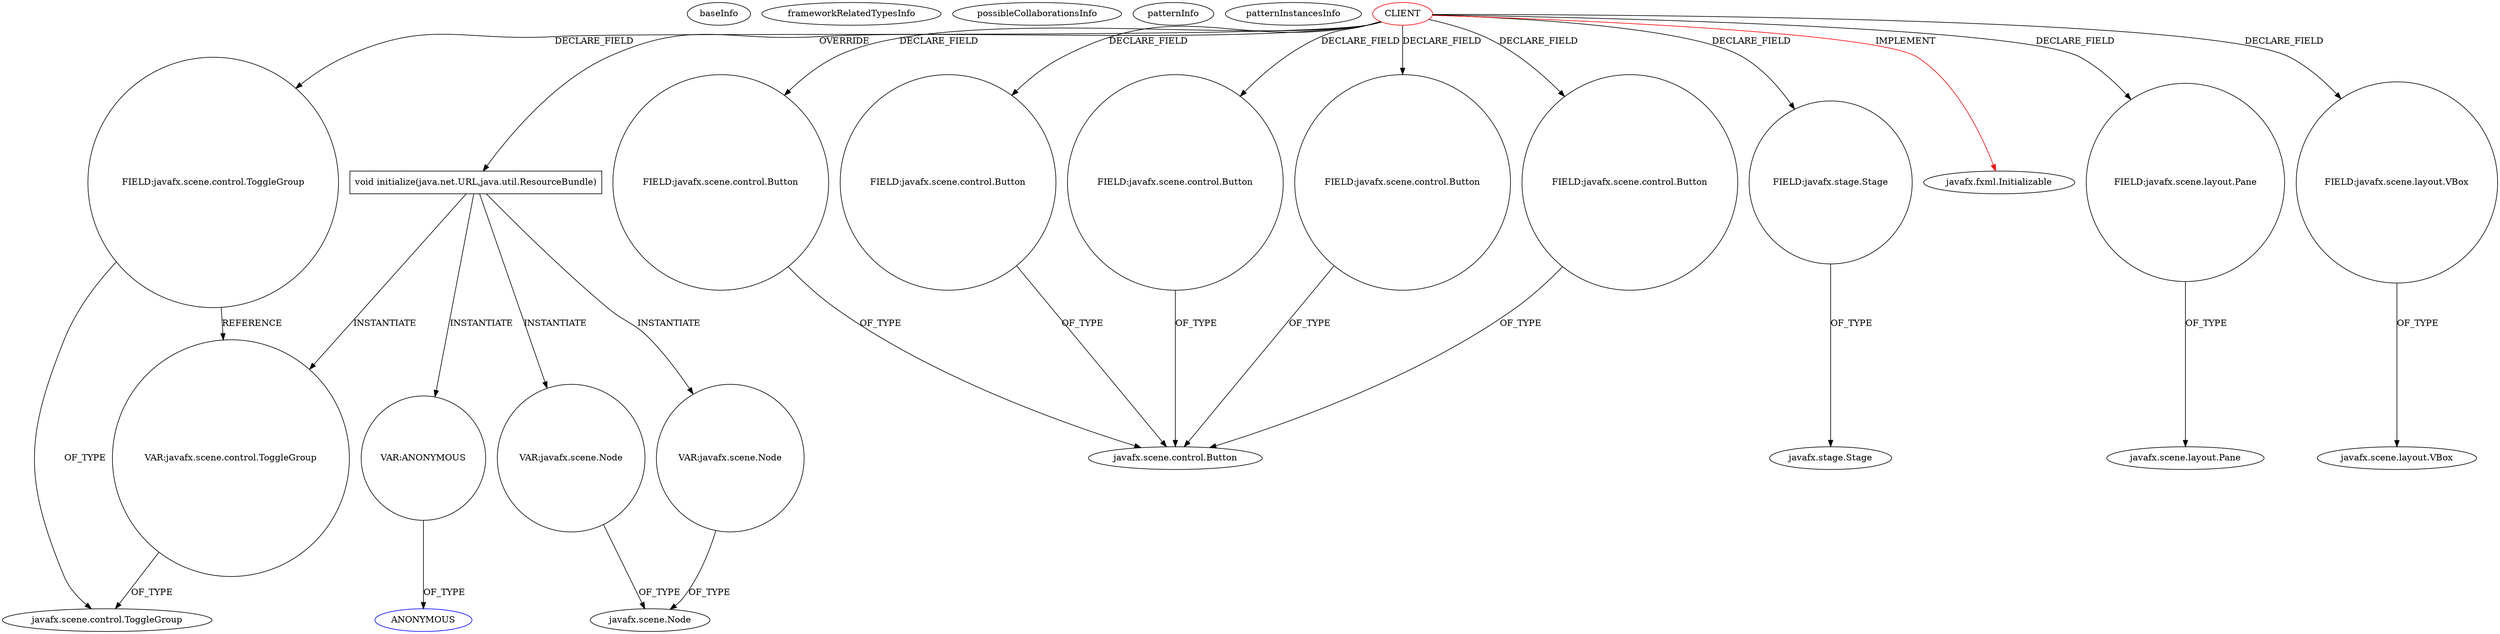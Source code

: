 digraph {
baseInfo[graphId=2293,category="pattern",isAnonymous=false,possibleRelation=false]
frameworkRelatedTypesInfo[0="javafx.fxml.Initializable"]
possibleCollaborationsInfo[]
patternInfo[frequency=2.0,patternRootClient=0]
patternInstancesInfo[0="novosga-painel-fx~/novosga-painel-fx/painel-fx-master/src/org/novosga/painel/client/ui/Controller.java~Controller~3787",1="RomeoGolf-BC~/RomeoGolf-BC/BC-master/src/romeogolf/bc/MainController.java~MainController~1142"]
78[label="FIELD:javafx.scene.control.ToggleGroup",vertexType="FIELD_DECLARATION",isFrameworkType=false,shape=circle]
0[label="CLIENT",vertexType="ROOT_CLIENT_CLASS_DECLARATION",isFrameworkType=false,color=red]
6[label="FIELD:javafx.scene.control.Button",vertexType="FIELD_DECLARATION",isFrameworkType=false,shape=circle]
10[label="FIELD:javafx.scene.control.Button",vertexType="FIELD_DECLARATION",isFrameworkType=false,shape=circle]
24[label="FIELD:javafx.scene.control.Button",vertexType="FIELD_DECLARATION",isFrameworkType=false,shape=circle]
8[label="FIELD:javafx.scene.control.Button",vertexType="FIELD_DECLARATION",isFrameworkType=false,shape=circle]
32[label="FIELD:javafx.scene.control.Button",vertexType="FIELD_DECLARATION",isFrameworkType=false,shape=circle]
90[label="void initialize(java.net.URL,java.util.ResourceBundle)",vertexType="OVERRIDING_METHOD_DECLARATION",isFrameworkType=false,shape=box]
76[label="FIELD:javafx.stage.Stage",vertexType="FIELD_DECLARATION",isFrameworkType=false,shape=circle]
98[label="VAR:ANONYMOUS",vertexType="VARIABLE_EXPRESION",isFrameworkType=false,shape=circle]
1[label="javafx.fxml.Initializable",vertexType="FRAMEWORK_INTERFACE_TYPE",isFrameworkType=false]
75[label="javafx.stage.Stage",vertexType="FRAMEWORK_CLASS_TYPE",isFrameworkType=false]
58[label="FIELD:javafx.scene.layout.Pane",vertexType="FIELD_DECLARATION",isFrameworkType=false,shape=circle]
59[label="javafx.scene.layout.Pane",vertexType="FRAMEWORK_CLASS_TYPE",isFrameworkType=false]
99[label="ANONYMOUS",vertexType="REFERENCE_ANONYMOUS_DECLARATION",isFrameworkType=false,color=blue]
79[label="javafx.scene.control.ToggleGroup",vertexType="FRAMEWORK_CLASS_TYPE",isFrameworkType=false]
7[label="javafx.scene.control.Button",vertexType="FRAMEWORK_CLASS_TYPE",isFrameworkType=false]
139[label="VAR:javafx.scene.Node",vertexType="VARIABLE_EXPRESION",isFrameworkType=false,shape=circle]
121[label="javafx.scene.Node",vertexType="FRAMEWORK_CLASS_TYPE",isFrameworkType=false]
136[label="VAR:javafx.scene.Node",vertexType="VARIABLE_EXPRESION",isFrameworkType=false,shape=circle]
84[label="FIELD:javafx.scene.layout.VBox",vertexType="FIELD_DECLARATION",isFrameworkType=false,shape=circle]
81[label="javafx.scene.layout.VBox",vertexType="FRAMEWORK_CLASS_TYPE",isFrameworkType=false]
94[label="VAR:javafx.scene.control.ToggleGroup",vertexType="VARIABLE_EXPRESION",isFrameworkType=false,shape=circle]
0->84[label="DECLARE_FIELD"]
0->8[label="DECLARE_FIELD"]
0->10[label="DECLARE_FIELD"]
136->121[label="OF_TYPE"]
0->76[label="DECLARE_FIELD"]
139->121[label="OF_TYPE"]
98->99[label="OF_TYPE"]
78->94[label="REFERENCE"]
84->81[label="OF_TYPE"]
6->7[label="OF_TYPE"]
0->58[label="DECLARE_FIELD"]
76->75[label="OF_TYPE"]
78->79[label="OF_TYPE"]
90->94[label="INSTANTIATE"]
8->7[label="OF_TYPE"]
90->98[label="INSTANTIATE"]
90->136[label="INSTANTIATE"]
0->90[label="OVERRIDE"]
0->24[label="DECLARE_FIELD"]
0->6[label="DECLARE_FIELD"]
24->7[label="OF_TYPE"]
0->78[label="DECLARE_FIELD"]
94->79[label="OF_TYPE"]
90->139[label="INSTANTIATE"]
0->1[label="IMPLEMENT",color=red]
0->32[label="DECLARE_FIELD"]
10->7[label="OF_TYPE"]
32->7[label="OF_TYPE"]
58->59[label="OF_TYPE"]
}
